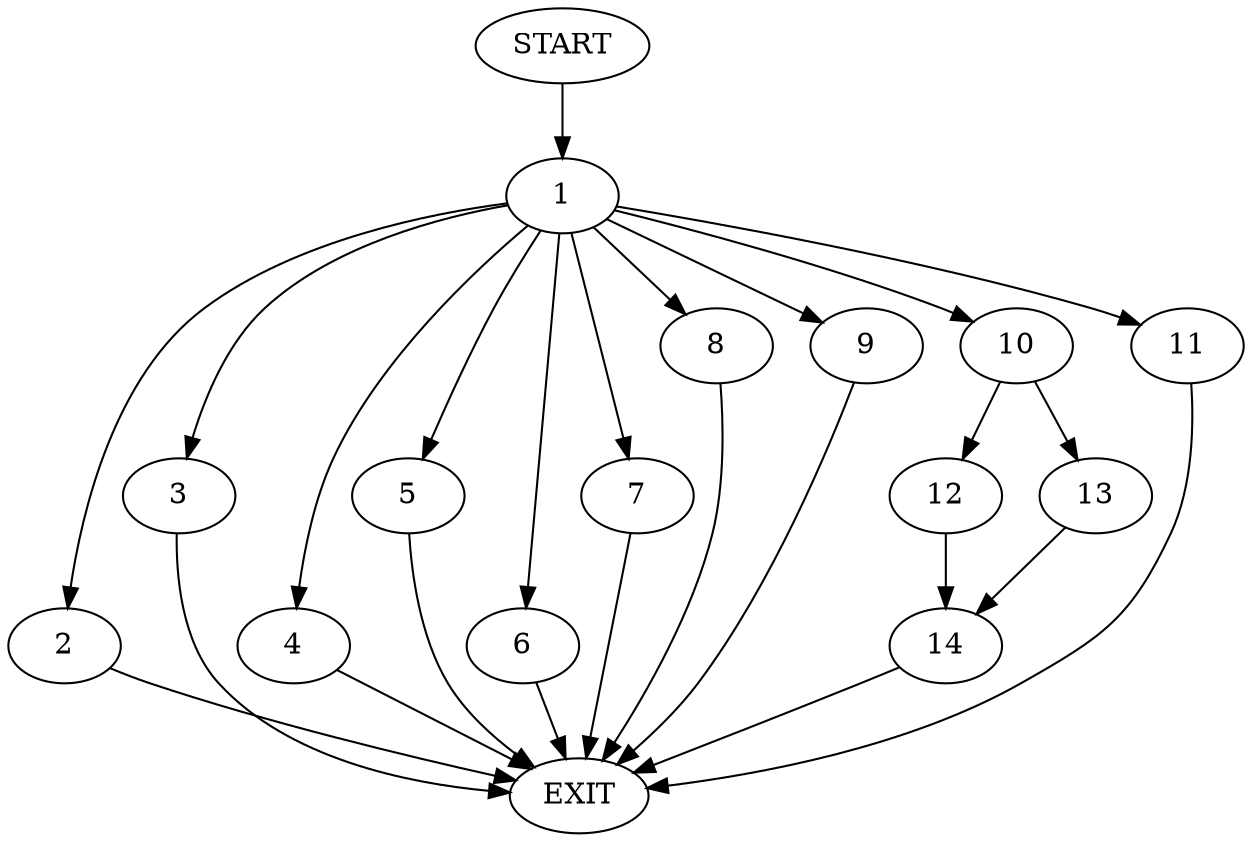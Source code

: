 digraph {
0 [label="START"]
15 [label="EXIT"]
0 -> 1
1 -> 2
1 -> 3
1 -> 4
1 -> 5
1 -> 6
1 -> 7
1 -> 8
1 -> 9
1 -> 10
1 -> 11
3 -> 15
8 -> 15
7 -> 15
5 -> 15
9 -> 15
11 -> 15
4 -> 15
6 -> 15
2 -> 15
10 -> 12
10 -> 13
13 -> 14
12 -> 14
14 -> 15
}

